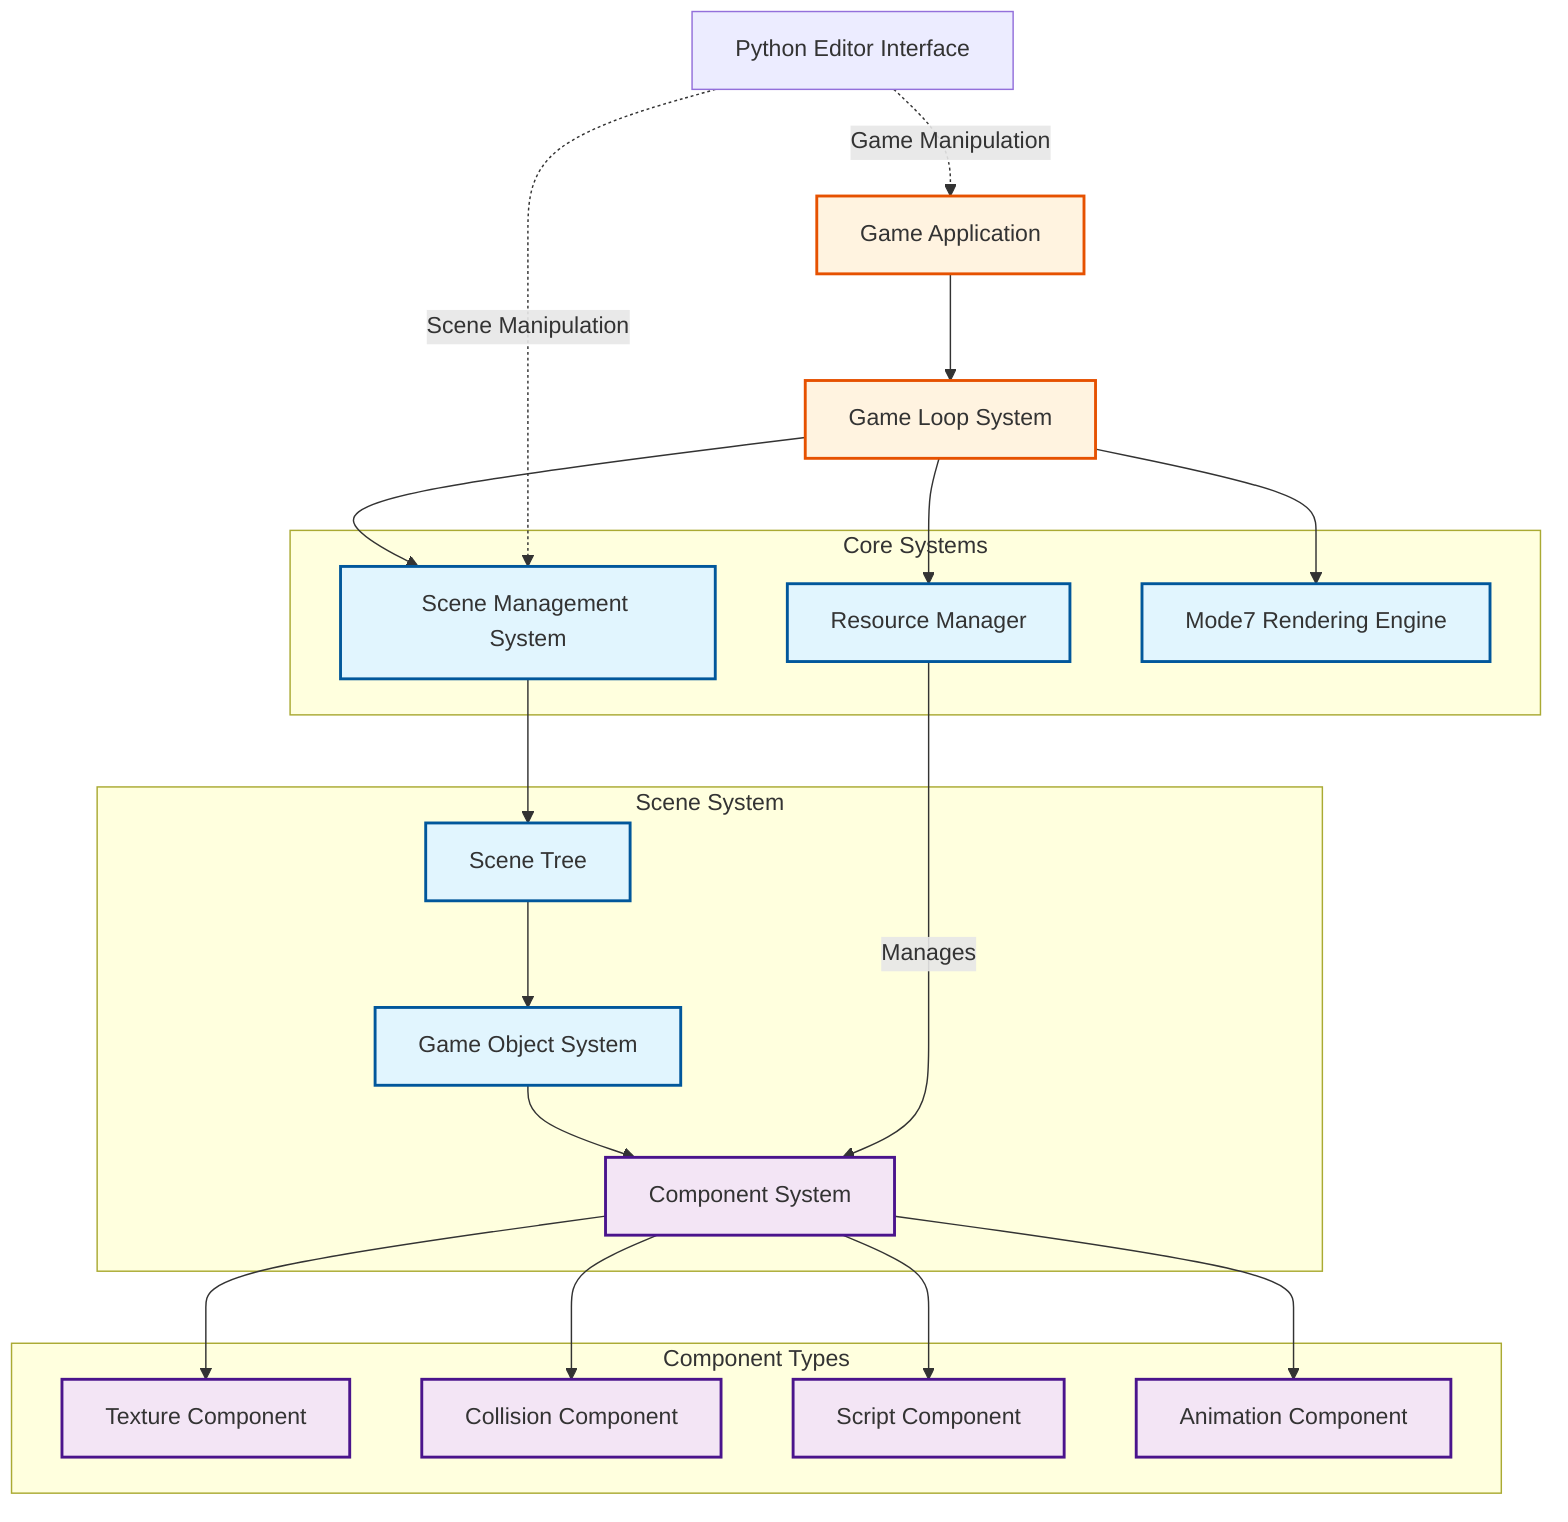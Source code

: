 graph TB
    %% Core Engine
    GameApp[Game Application]
    GameLoop[Game Loop System]
    
    %% Major Systems
    subgraph Core Systems
        ResourceMgr[Resource Manager]
        SceneMgr[Scene Management System]
        Mode7Engine[Mode7 Rendering Engine]
    end
    
    subgraph Scene System
        SceneTree[Scene Tree]
        GameObject[Game Object System]
        Components[Component System]
    end
    
    subgraph Component Types
        Texture[Texture Component]
        Collision[Collision Component]
        Script[Script Component]
        Animation[Animation Component]
    end
    
    %% Editor Integration
    Editor[Python Editor Interface]
    
    %% Core Relationships
    GameApp --> GameLoop
    GameLoop --> ResourceMgr
    GameLoop --> SceneMgr
    GameLoop --> Mode7Engine
    
    %% Scene Management
    SceneMgr --> SceneTree
    SceneTree --> GameObject
    GameObject --> Components
    
    %% Component System
    Components --> Texture
    Components --> Collision
    Components --> Script
    Components --> Animation
    
    %% Resource Management
    ResourceMgr --> |Manages|Components
    
    %% Editor Integration
    Editor -.->|Game Manipulation|GameApp
    Editor -.->|Scene Manipulation|SceneMgr
    
    %% Styling
    classDef system fill:#e1f5fe,stroke:#01579b,stroke-width:2px
    classDef component fill:#f3e5f5,stroke:#4a148c,stroke-width:2px
    classDef core fill:#fff3e0,stroke:#e65100,stroke-width:2px
    
    class GameApp,GameLoop core
    class ResourceMgr,SceneMgr,Mode7Engine,SceneTree,GameObject system
    class Texture,Collision,Script,Animation,Components component